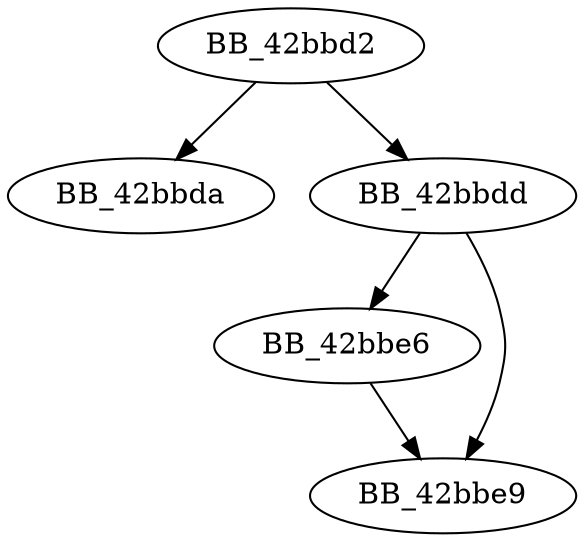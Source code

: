 DiGraph unknown_libname_29{
BB_42bbd2->BB_42bbda
BB_42bbd2->BB_42bbdd
BB_42bbdd->BB_42bbe6
BB_42bbdd->BB_42bbe9
BB_42bbe6->BB_42bbe9
}
